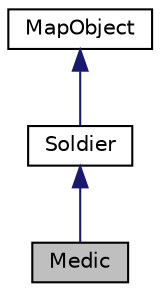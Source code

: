 digraph "Medic"
{
  edge [fontname="Helvetica",fontsize="10",labelfontname="Helvetica",labelfontsize="10"];
  node [fontname="Helvetica",fontsize="10",shape=record];
  Node0 [label="Medic",height=0.2,width=0.4,color="black", fillcolor="grey75", style="filled", fontcolor="black"];
  Node1 -> Node0 [dir="back",color="midnightblue",fontsize="10",style="solid",fontname="Helvetica"];
  Node1 [label="Soldier",height=0.2,width=0.4,color="black", fillcolor="white", style="filled",URL="$class_soldier.html"];
  Node2 -> Node1 [dir="back",color="midnightblue",fontsize="10",style="solid",fontname="Helvetica"];
  Node2 [label="MapObject",height=0.2,width=0.4,color="black", fillcolor="white", style="filled",URL="$class_map_object.html"];
}
